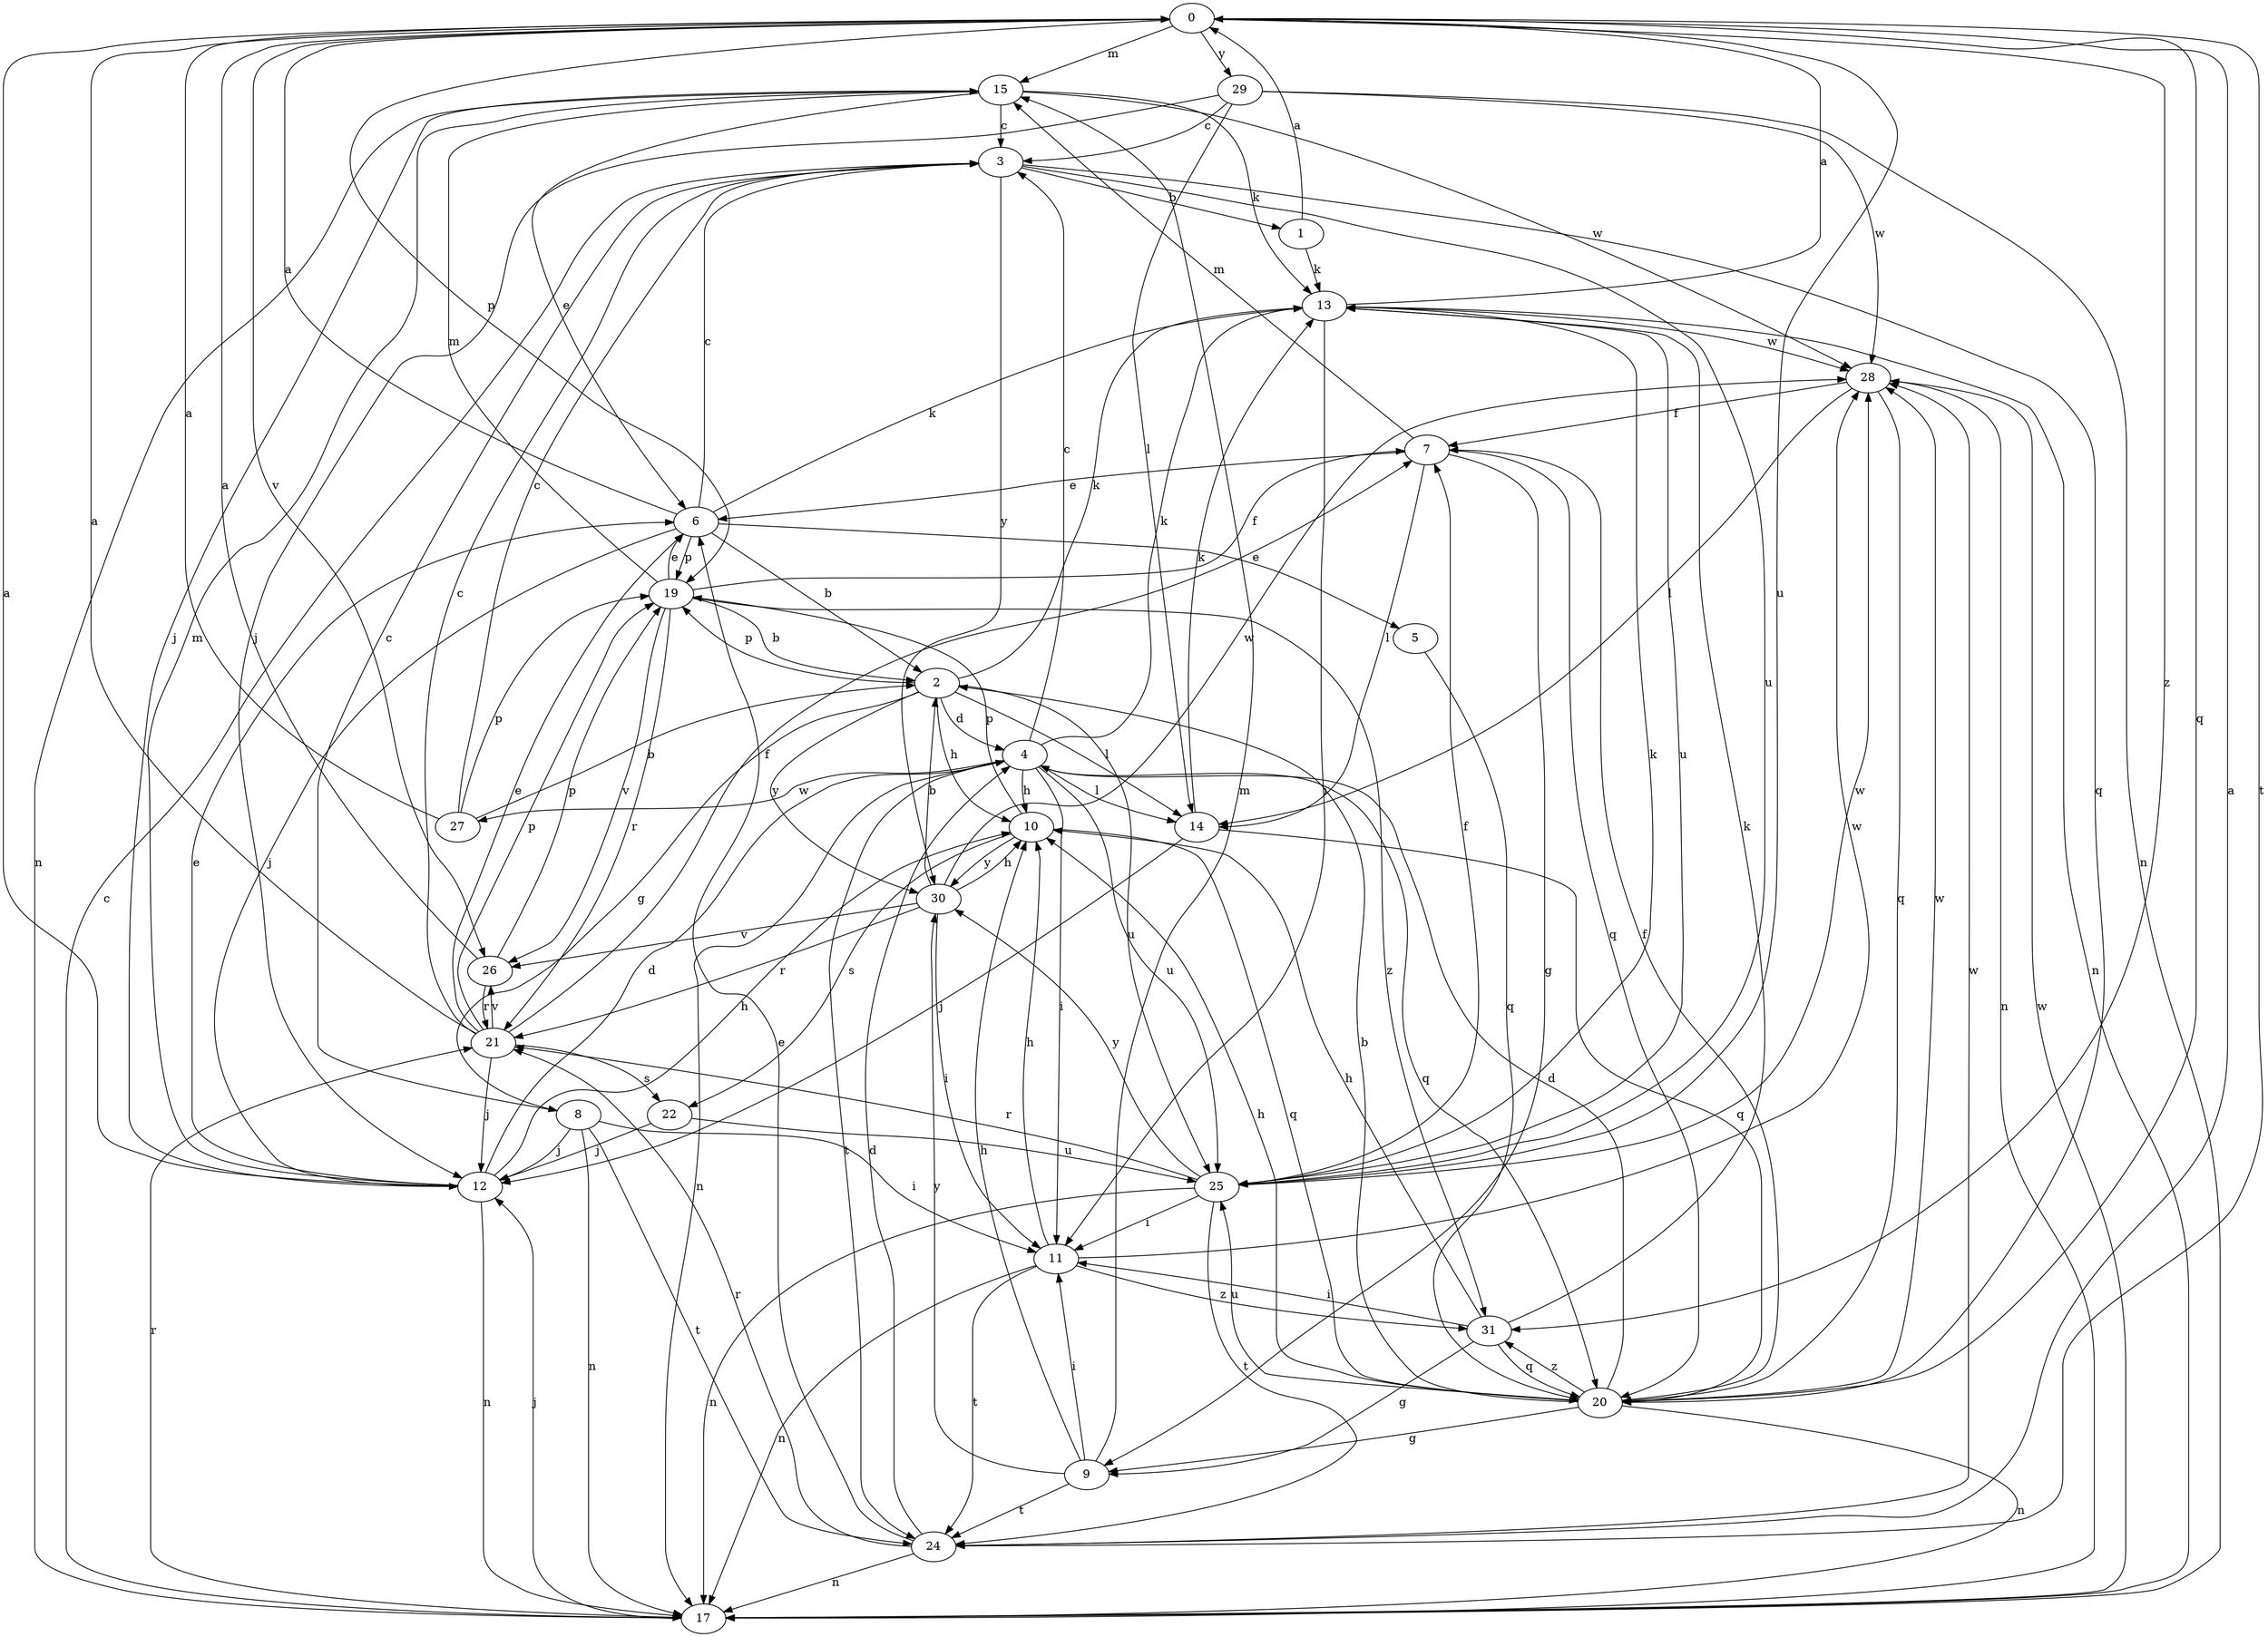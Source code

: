strict digraph  {
0;
1;
2;
3;
4;
5;
6;
7;
8;
9;
10;
11;
12;
13;
14;
15;
17;
19;
20;
21;
22;
24;
25;
26;
27;
28;
29;
30;
31;
0 -> 15  [label=m];
0 -> 19  [label=p];
0 -> 20  [label=q];
0 -> 24  [label=t];
0 -> 25  [label=u];
0 -> 26  [label=v];
0 -> 29  [label=y];
0 -> 31  [label=z];
1 -> 0  [label=a];
1 -> 13  [label=k];
2 -> 4  [label=d];
2 -> 8  [label=g];
2 -> 10  [label=h];
2 -> 13  [label=k];
2 -> 14  [label=l];
2 -> 19  [label=p];
2 -> 25  [label=u];
2 -> 30  [label=y];
3 -> 1  [label=b];
3 -> 20  [label=q];
3 -> 25  [label=u];
3 -> 30  [label=y];
4 -> 3  [label=c];
4 -> 10  [label=h];
4 -> 11  [label=i];
4 -> 13  [label=k];
4 -> 14  [label=l];
4 -> 17  [label=n];
4 -> 20  [label=q];
4 -> 24  [label=t];
4 -> 25  [label=u];
4 -> 27  [label=w];
5 -> 20  [label=q];
6 -> 0  [label=a];
6 -> 2  [label=b];
6 -> 3  [label=c];
6 -> 5  [label=e];
6 -> 12  [label=j];
6 -> 13  [label=k];
6 -> 19  [label=p];
7 -> 6  [label=e];
7 -> 9  [label=g];
7 -> 14  [label=l];
7 -> 15  [label=m];
7 -> 20  [label=q];
8 -> 3  [label=c];
8 -> 11  [label=i];
8 -> 12  [label=j];
8 -> 17  [label=n];
8 -> 24  [label=t];
9 -> 10  [label=h];
9 -> 11  [label=i];
9 -> 15  [label=m];
9 -> 24  [label=t];
9 -> 30  [label=y];
10 -> 19  [label=p];
10 -> 20  [label=q];
10 -> 22  [label=s];
10 -> 30  [label=y];
11 -> 10  [label=h];
11 -> 17  [label=n];
11 -> 24  [label=t];
11 -> 28  [label=w];
11 -> 31  [label=z];
12 -> 0  [label=a];
12 -> 4  [label=d];
12 -> 6  [label=e];
12 -> 10  [label=h];
12 -> 15  [label=m];
12 -> 17  [label=n];
13 -> 0  [label=a];
13 -> 11  [label=i];
13 -> 17  [label=n];
13 -> 25  [label=u];
13 -> 28  [label=w];
14 -> 12  [label=j];
14 -> 13  [label=k];
14 -> 20  [label=q];
15 -> 3  [label=c];
15 -> 6  [label=e];
15 -> 12  [label=j];
15 -> 13  [label=k];
15 -> 17  [label=n];
15 -> 28  [label=w];
17 -> 3  [label=c];
17 -> 12  [label=j];
17 -> 21  [label=r];
17 -> 28  [label=w];
19 -> 2  [label=b];
19 -> 6  [label=e];
19 -> 7  [label=f];
19 -> 15  [label=m];
19 -> 21  [label=r];
19 -> 26  [label=v];
19 -> 31  [label=z];
20 -> 2  [label=b];
20 -> 4  [label=d];
20 -> 7  [label=f];
20 -> 9  [label=g];
20 -> 10  [label=h];
20 -> 17  [label=n];
20 -> 25  [label=u];
20 -> 28  [label=w];
20 -> 31  [label=z];
21 -> 0  [label=a];
21 -> 3  [label=c];
21 -> 6  [label=e];
21 -> 7  [label=f];
21 -> 12  [label=j];
21 -> 19  [label=p];
21 -> 22  [label=s];
21 -> 26  [label=v];
22 -> 12  [label=j];
22 -> 25  [label=u];
24 -> 0  [label=a];
24 -> 4  [label=d];
24 -> 6  [label=e];
24 -> 17  [label=n];
24 -> 21  [label=r];
24 -> 28  [label=w];
25 -> 7  [label=f];
25 -> 11  [label=i];
25 -> 13  [label=k];
25 -> 17  [label=n];
25 -> 21  [label=r];
25 -> 24  [label=t];
25 -> 28  [label=w];
25 -> 30  [label=y];
26 -> 0  [label=a];
26 -> 19  [label=p];
26 -> 21  [label=r];
27 -> 0  [label=a];
27 -> 2  [label=b];
27 -> 3  [label=c];
27 -> 19  [label=p];
28 -> 7  [label=f];
28 -> 14  [label=l];
28 -> 17  [label=n];
28 -> 20  [label=q];
29 -> 3  [label=c];
29 -> 12  [label=j];
29 -> 14  [label=l];
29 -> 17  [label=n];
29 -> 28  [label=w];
30 -> 2  [label=b];
30 -> 10  [label=h];
30 -> 11  [label=i];
30 -> 21  [label=r];
30 -> 26  [label=v];
30 -> 28  [label=w];
31 -> 9  [label=g];
31 -> 10  [label=h];
31 -> 11  [label=i];
31 -> 13  [label=k];
31 -> 20  [label=q];
}
